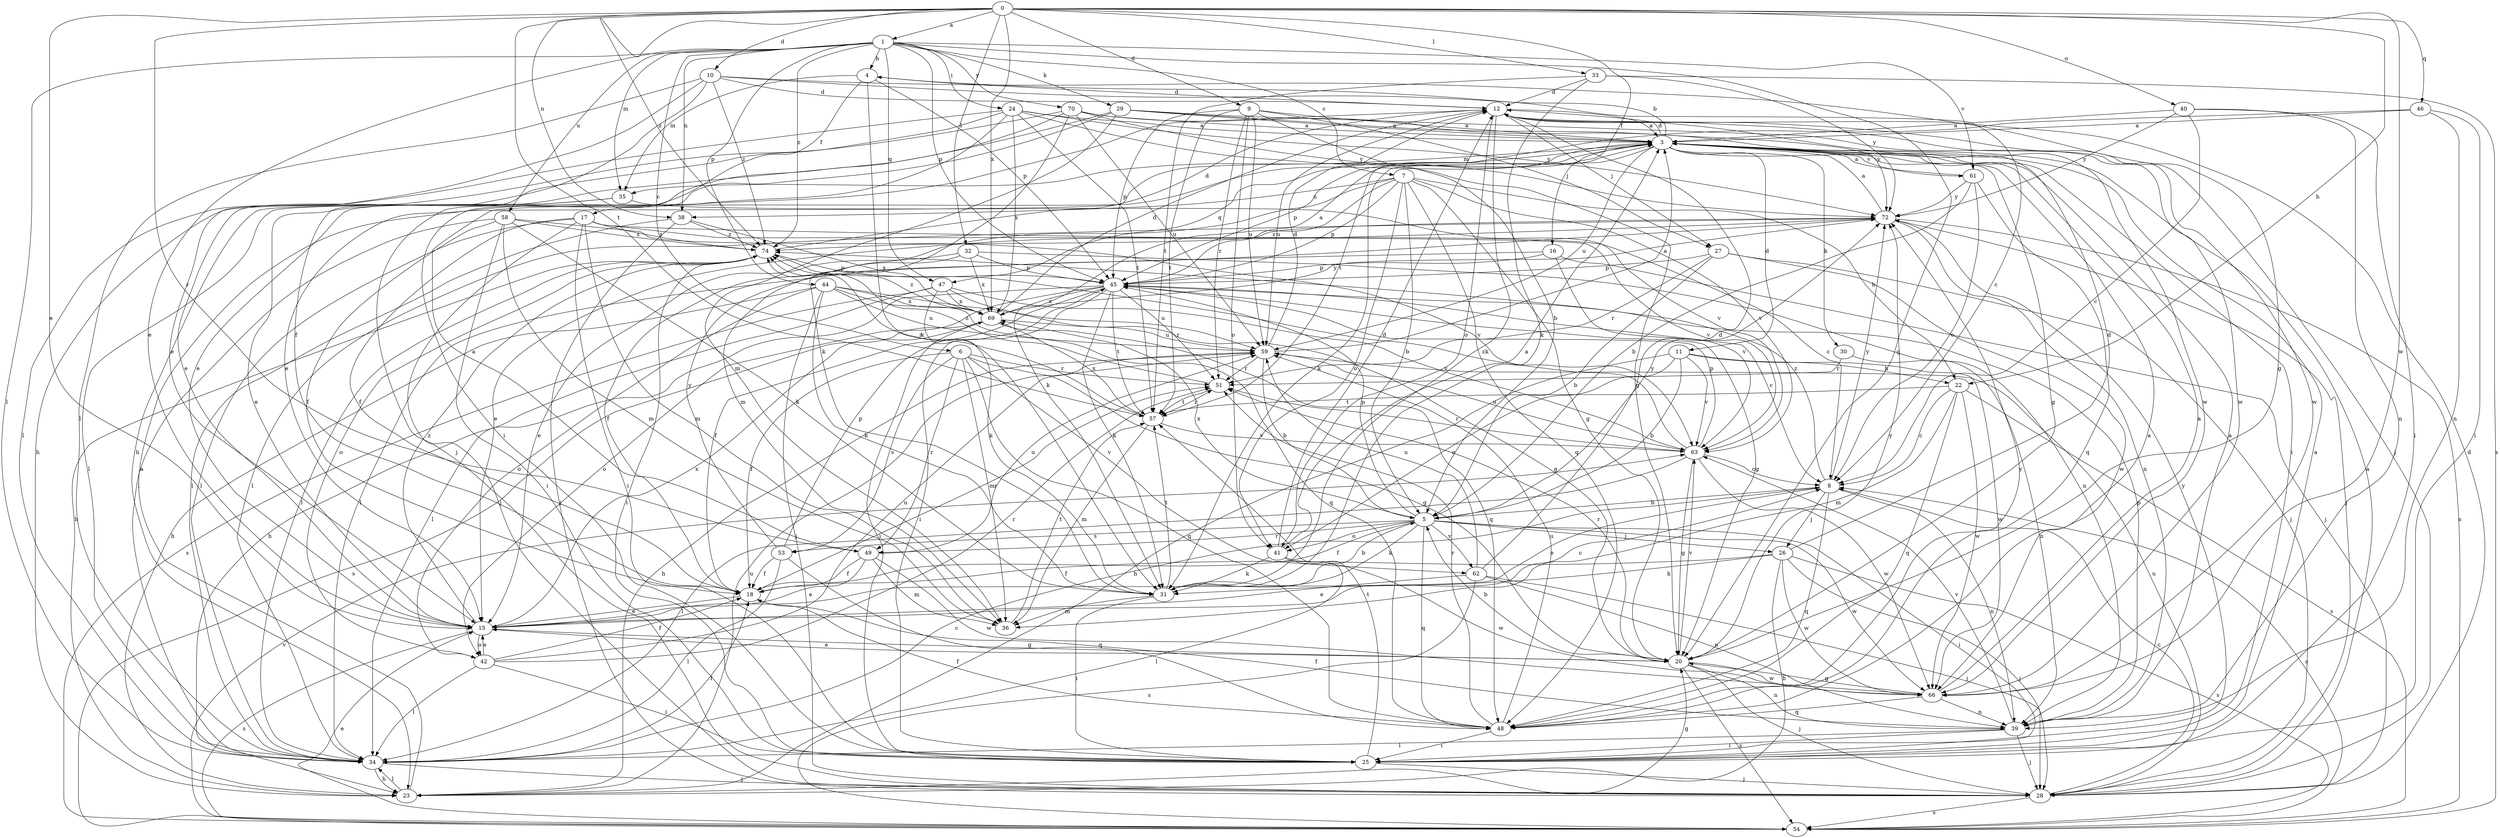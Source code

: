 strict digraph  {
0;
1;
3;
4;
5;
6;
7;
8;
9;
10;
11;
12;
15;
16;
17;
18;
20;
22;
23;
24;
25;
26;
27;
28;
29;
30;
31;
32;
33;
34;
35;
36;
38;
39;
40;
41;
42;
44;
45;
46;
47;
48;
49;
51;
53;
54;
57;
58;
59;
61;
62;
63;
66;
69;
70;
72;
74;
0 -> 1  [label=a];
0 -> 9  [label=d];
0 -> 10  [label=d];
0 -> 15  [label=e];
0 -> 16  [label=f];
0 -> 22  [label=h];
0 -> 32  [label=l];
0 -> 33  [label=l];
0 -> 38  [label=n];
0 -> 40  [label=o];
0 -> 46  [label=q];
0 -> 49  [label=r];
0 -> 57  [label=t];
0 -> 66  [label=w];
0 -> 69  [label=x];
0 -> 74  [label=z];
1 -> 4  [label=b];
1 -> 6  [label=c];
1 -> 7  [label=c];
1 -> 15  [label=e];
1 -> 20  [label=g];
1 -> 24  [label=i];
1 -> 29  [label=k];
1 -> 34  [label=l];
1 -> 35  [label=m];
1 -> 38  [label=n];
1 -> 44  [label=p];
1 -> 45  [label=p];
1 -> 47  [label=q];
1 -> 58  [label=u];
1 -> 61  [label=v];
1 -> 70  [label=y];
1 -> 74  [label=z];
3 -> 4  [label=b];
3 -> 11  [label=d];
3 -> 12  [label=d];
3 -> 20  [label=g];
3 -> 25  [label=i];
3 -> 30  [label=k];
3 -> 31  [label=k];
3 -> 35  [label=m];
3 -> 45  [label=p];
3 -> 47  [label=q];
3 -> 59  [label=u];
3 -> 61  [label=v];
4 -> 12  [label=d];
4 -> 17  [label=f];
4 -> 31  [label=k];
4 -> 35  [label=m];
4 -> 45  [label=p];
5 -> 18  [label=f];
5 -> 25  [label=i];
5 -> 26  [label=j];
5 -> 31  [label=k];
5 -> 41  [label=o];
5 -> 45  [label=p];
5 -> 48  [label=q];
5 -> 49  [label=r];
5 -> 53  [label=s];
5 -> 62  [label=v];
5 -> 66  [label=w];
5 -> 69  [label=x];
5 -> 72  [label=y];
6 -> 18  [label=f];
6 -> 20  [label=g];
6 -> 36  [label=m];
6 -> 48  [label=q];
6 -> 49  [label=r];
6 -> 51  [label=r];
6 -> 53  [label=s];
6 -> 62  [label=v];
7 -> 5  [label=b];
7 -> 20  [label=g];
7 -> 22  [label=h];
7 -> 31  [label=k];
7 -> 36  [label=m];
7 -> 38  [label=n];
7 -> 41  [label=o];
7 -> 45  [label=p];
7 -> 48  [label=q];
7 -> 63  [label=v];
8 -> 5  [label=b];
8 -> 15  [label=e];
8 -> 26  [label=j];
8 -> 39  [label=n];
8 -> 48  [label=q];
8 -> 72  [label=y];
8 -> 74  [label=z];
9 -> 3  [label=a];
9 -> 5  [label=b];
9 -> 27  [label=j];
9 -> 41  [label=o];
9 -> 45  [label=p];
9 -> 51  [label=r];
9 -> 57  [label=t];
9 -> 59  [label=u];
10 -> 8  [label=c];
10 -> 12  [label=d];
10 -> 15  [label=e];
10 -> 18  [label=f];
10 -> 20  [label=g];
10 -> 34  [label=l];
10 -> 74  [label=z];
11 -> 5  [label=b];
11 -> 22  [label=h];
11 -> 23  [label=h];
11 -> 41  [label=o];
11 -> 63  [label=v];
11 -> 66  [label=w];
12 -> 3  [label=a];
12 -> 15  [label=e];
12 -> 27  [label=j];
12 -> 28  [label=j];
12 -> 31  [label=k];
12 -> 41  [label=o];
12 -> 59  [label=u];
12 -> 66  [label=w];
15 -> 8  [label=c];
15 -> 20  [label=g];
15 -> 42  [label=o];
15 -> 54  [label=s];
15 -> 69  [label=x];
15 -> 74  [label=z];
16 -> 28  [label=j];
16 -> 34  [label=l];
16 -> 45  [label=p];
16 -> 63  [label=v];
17 -> 8  [label=c];
17 -> 18  [label=f];
17 -> 25  [label=i];
17 -> 28  [label=j];
17 -> 34  [label=l];
17 -> 36  [label=m];
17 -> 63  [label=v];
17 -> 74  [label=z];
18 -> 15  [label=e];
18 -> 51  [label=r];
20 -> 5  [label=b];
20 -> 15  [label=e];
20 -> 28  [label=j];
20 -> 39  [label=n];
20 -> 51  [label=r];
20 -> 54  [label=s];
20 -> 63  [label=v];
20 -> 66  [label=w];
20 -> 72  [label=y];
22 -> 8  [label=c];
22 -> 36  [label=m];
22 -> 48  [label=q];
22 -> 54  [label=s];
22 -> 57  [label=t];
22 -> 66  [label=w];
23 -> 3  [label=a];
23 -> 20  [label=g];
23 -> 34  [label=l];
23 -> 59  [label=u];
24 -> 3  [label=a];
24 -> 15  [label=e];
24 -> 20  [label=g];
24 -> 25  [label=i];
24 -> 34  [label=l];
24 -> 57  [label=t];
24 -> 69  [label=x];
24 -> 72  [label=y];
25 -> 3  [label=a];
25 -> 28  [label=j];
25 -> 57  [label=t];
25 -> 72  [label=y];
26 -> 12  [label=d];
26 -> 18  [label=f];
26 -> 23  [label=h];
26 -> 28  [label=j];
26 -> 31  [label=k];
26 -> 54  [label=s];
26 -> 66  [label=w];
27 -> 5  [label=b];
27 -> 28  [label=j];
27 -> 45  [label=p];
27 -> 51  [label=r];
27 -> 66  [label=w];
28 -> 3  [label=a];
28 -> 8  [label=c];
28 -> 12  [label=d];
28 -> 54  [label=s];
28 -> 59  [label=u];
29 -> 3  [label=a];
29 -> 23  [label=h];
29 -> 28  [label=j];
29 -> 36  [label=m];
29 -> 66  [label=w];
29 -> 72  [label=y];
30 -> 39  [label=n];
30 -> 51  [label=r];
31 -> 5  [label=b];
31 -> 25  [label=i];
31 -> 36  [label=m];
31 -> 57  [label=t];
32 -> 15  [label=e];
32 -> 18  [label=f];
32 -> 39  [label=n];
32 -> 45  [label=p];
32 -> 69  [label=x];
33 -> 12  [label=d];
33 -> 31  [label=k];
33 -> 54  [label=s];
33 -> 57  [label=t];
33 -> 72  [label=y];
34 -> 8  [label=c];
34 -> 18  [label=f];
34 -> 23  [label=h];
34 -> 28  [label=j];
35 -> 15  [label=e];
35 -> 34  [label=l];
35 -> 63  [label=v];
36 -> 57  [label=t];
38 -> 28  [label=j];
38 -> 34  [label=l];
38 -> 69  [label=x];
38 -> 74  [label=z];
39 -> 3  [label=a];
39 -> 18  [label=f];
39 -> 25  [label=i];
39 -> 28  [label=j];
39 -> 34  [label=l];
39 -> 45  [label=p];
39 -> 63  [label=v];
40 -> 3  [label=a];
40 -> 8  [label=c];
40 -> 25  [label=i];
40 -> 39  [label=n];
40 -> 72  [label=y];
41 -> 3  [label=a];
41 -> 12  [label=d];
41 -> 31  [label=k];
41 -> 34  [label=l];
41 -> 66  [label=w];
42 -> 15  [label=e];
42 -> 18  [label=f];
42 -> 25  [label=i];
42 -> 34  [label=l];
42 -> 51  [label=r];
42 -> 59  [label=u];
44 -> 20  [label=g];
44 -> 23  [label=h];
44 -> 28  [label=j];
44 -> 31  [label=k];
44 -> 42  [label=o];
44 -> 48  [label=q];
44 -> 59  [label=u];
44 -> 69  [label=x];
45 -> 3  [label=a];
45 -> 8  [label=c];
45 -> 18  [label=f];
45 -> 20  [label=g];
45 -> 25  [label=i];
45 -> 31  [label=k];
45 -> 34  [label=l];
45 -> 42  [label=o];
45 -> 51  [label=r];
45 -> 57  [label=t];
45 -> 69  [label=x];
46 -> 3  [label=a];
46 -> 25  [label=i];
46 -> 39  [label=n];
46 -> 57  [label=t];
47 -> 23  [label=h];
47 -> 31  [label=k];
47 -> 54  [label=s];
47 -> 59  [label=u];
47 -> 63  [label=v];
47 -> 69  [label=x];
48 -> 3  [label=a];
48 -> 18  [label=f];
48 -> 25  [label=i];
48 -> 51  [label=r];
48 -> 59  [label=u];
48 -> 72  [label=y];
49 -> 3  [label=a];
49 -> 15  [label=e];
49 -> 18  [label=f];
49 -> 36  [label=m];
49 -> 59  [label=u];
49 -> 66  [label=w];
51 -> 57  [label=t];
51 -> 74  [label=z];
53 -> 18  [label=f];
53 -> 34  [label=l];
53 -> 45  [label=p];
53 -> 48  [label=q];
53 -> 72  [label=y];
54 -> 8  [label=c];
54 -> 15  [label=e];
54 -> 63  [label=v];
57 -> 36  [label=m];
57 -> 51  [label=r];
57 -> 63  [label=v];
57 -> 69  [label=x];
57 -> 74  [label=z];
58 -> 18  [label=f];
58 -> 25  [label=i];
58 -> 31  [label=k];
58 -> 34  [label=l];
58 -> 36  [label=m];
58 -> 63  [label=v];
58 -> 74  [label=z];
59 -> 3  [label=a];
59 -> 5  [label=b];
59 -> 12  [label=d];
59 -> 23  [label=h];
59 -> 51  [label=r];
61 -> 3  [label=a];
61 -> 5  [label=b];
61 -> 8  [label=c];
61 -> 48  [label=q];
61 -> 72  [label=y];
62 -> 12  [label=d];
62 -> 15  [label=e];
62 -> 28  [label=j];
62 -> 39  [label=n];
62 -> 54  [label=s];
62 -> 59  [label=u];
63 -> 8  [label=c];
63 -> 20  [label=g];
63 -> 34  [label=l];
63 -> 45  [label=p];
63 -> 51  [label=r];
63 -> 59  [label=u];
63 -> 66  [label=w];
63 -> 74  [label=z];
66 -> 3  [label=a];
66 -> 20  [label=g];
66 -> 39  [label=n];
66 -> 48  [label=q];
69 -> 12  [label=d];
69 -> 25  [label=i];
69 -> 48  [label=q];
69 -> 54  [label=s];
69 -> 59  [label=u];
69 -> 72  [label=y];
69 -> 74  [label=z];
70 -> 3  [label=a];
70 -> 15  [label=e];
70 -> 23  [label=h];
70 -> 31  [label=k];
70 -> 59  [label=u];
70 -> 66  [label=w];
70 -> 72  [label=y];
72 -> 3  [label=a];
72 -> 15  [label=e];
72 -> 28  [label=j];
72 -> 34  [label=l];
72 -> 39  [label=n];
72 -> 54  [label=s];
72 -> 74  [label=z];
74 -> 12  [label=d];
74 -> 23  [label=h];
74 -> 25  [label=i];
74 -> 34  [label=l];
74 -> 42  [label=o];
74 -> 45  [label=p];
}
